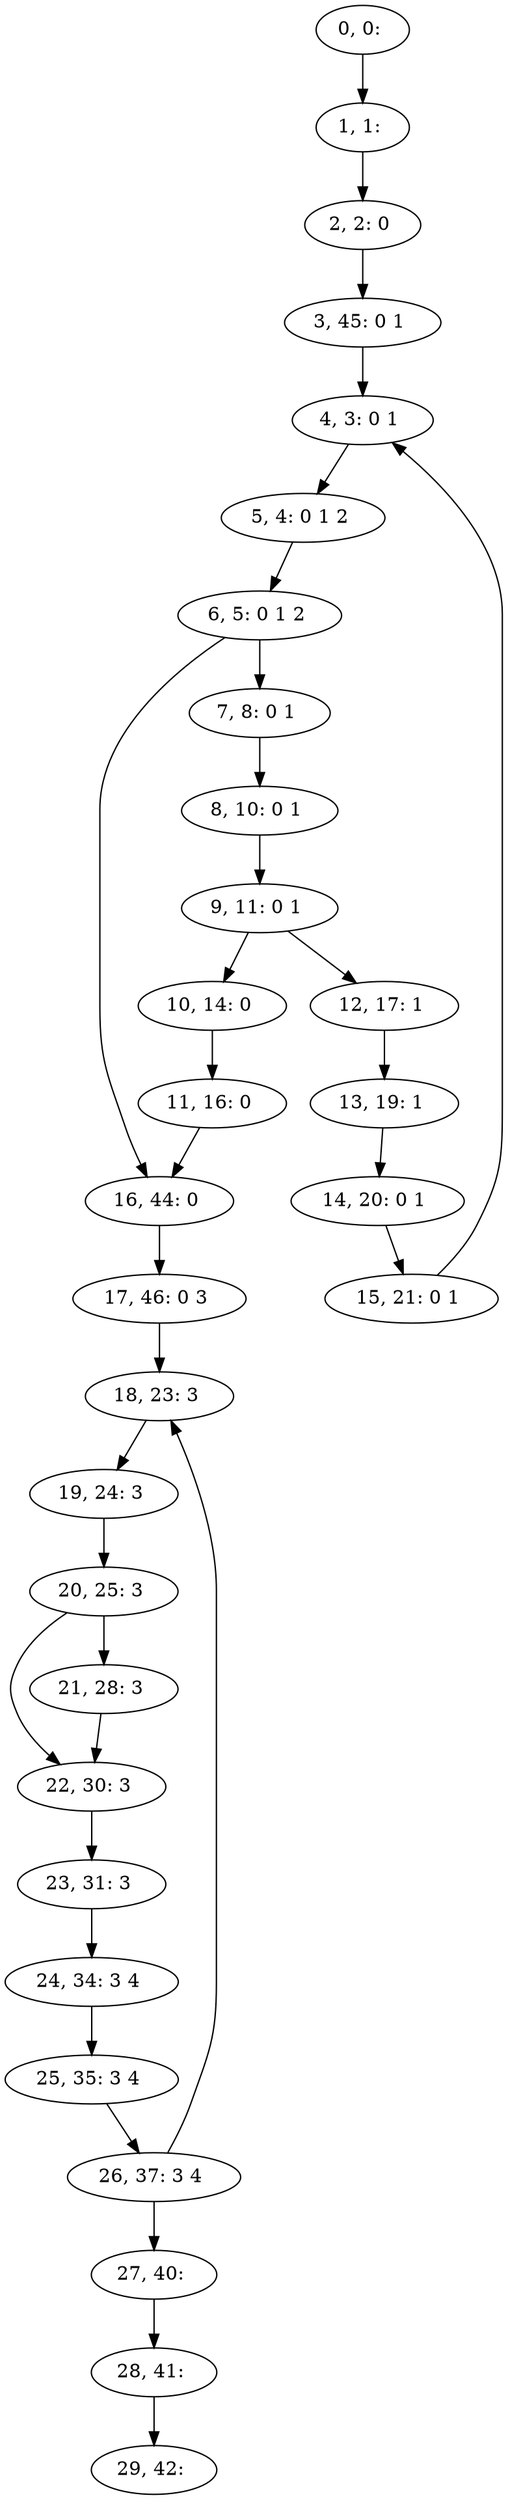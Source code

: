 digraph G {
0[label="0, 0: "];
1[label="1, 1: "];
2[label="2, 2: 0 "];
3[label="3, 45: 0 1 "];
4[label="4, 3: 0 1 "];
5[label="5, 4: 0 1 2 "];
6[label="6, 5: 0 1 2 "];
7[label="7, 8: 0 1 "];
8[label="8, 10: 0 1 "];
9[label="9, 11: 0 1 "];
10[label="10, 14: 0 "];
11[label="11, 16: 0 "];
12[label="12, 17: 1 "];
13[label="13, 19: 1 "];
14[label="14, 20: 0 1 "];
15[label="15, 21: 0 1 "];
16[label="16, 44: 0 "];
17[label="17, 46: 0 3 "];
18[label="18, 23: 3 "];
19[label="19, 24: 3 "];
20[label="20, 25: 3 "];
21[label="21, 28: 3 "];
22[label="22, 30: 3 "];
23[label="23, 31: 3 "];
24[label="24, 34: 3 4 "];
25[label="25, 35: 3 4 "];
26[label="26, 37: 3 4 "];
27[label="27, 40: "];
28[label="28, 41: "];
29[label="29, 42: "];
0->1 ;
1->2 ;
2->3 ;
3->4 ;
4->5 ;
5->6 ;
6->7 ;
6->16 ;
7->8 ;
8->9 ;
9->10 ;
9->12 ;
10->11 ;
11->16 ;
12->13 ;
13->14 ;
14->15 ;
15->4 ;
16->17 ;
17->18 ;
18->19 ;
19->20 ;
20->21 ;
20->22 ;
21->22 ;
22->23 ;
23->24 ;
24->25 ;
25->26 ;
26->27 ;
26->18 ;
27->28 ;
28->29 ;
}
